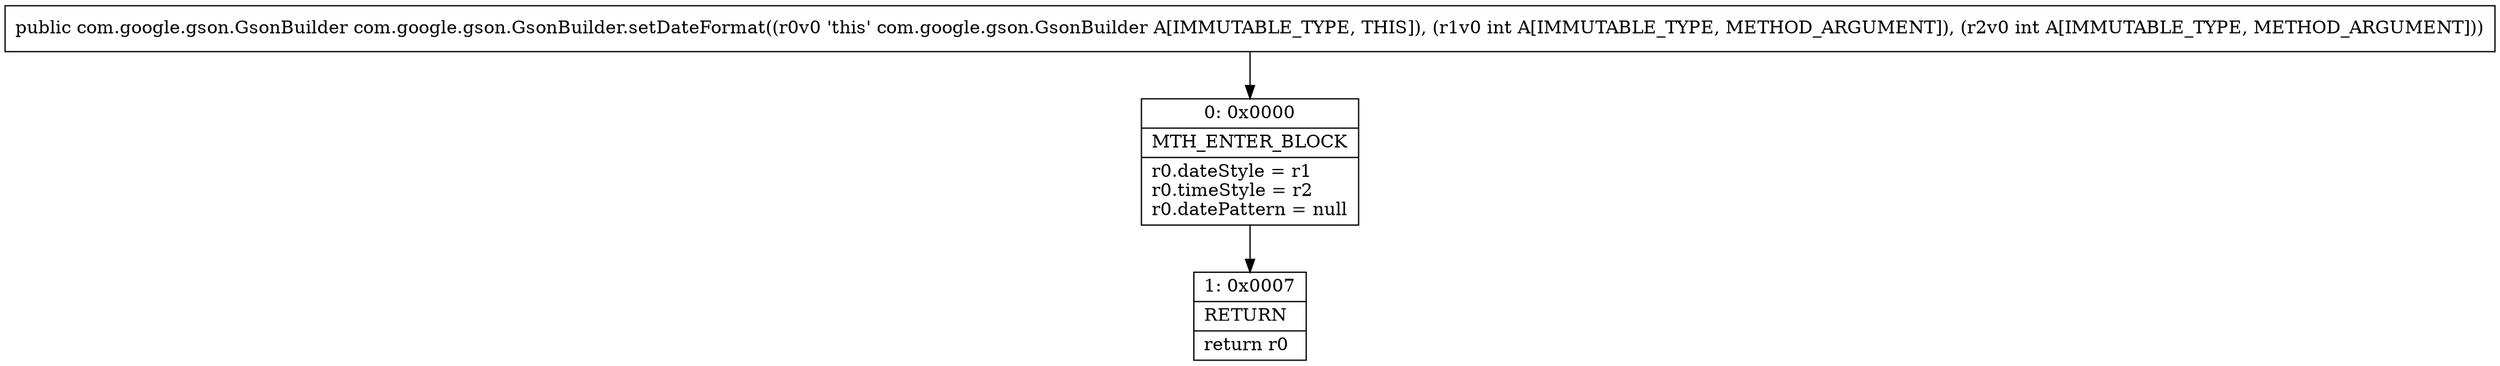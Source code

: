 digraph "CFG forcom.google.gson.GsonBuilder.setDateFormat(II)Lcom\/google\/gson\/GsonBuilder;" {
Node_0 [shape=record,label="{0\:\ 0x0000|MTH_ENTER_BLOCK\l|r0.dateStyle = r1\lr0.timeStyle = r2\lr0.datePattern = null\l}"];
Node_1 [shape=record,label="{1\:\ 0x0007|RETURN\l|return r0\l}"];
MethodNode[shape=record,label="{public com.google.gson.GsonBuilder com.google.gson.GsonBuilder.setDateFormat((r0v0 'this' com.google.gson.GsonBuilder A[IMMUTABLE_TYPE, THIS]), (r1v0 int A[IMMUTABLE_TYPE, METHOD_ARGUMENT]), (r2v0 int A[IMMUTABLE_TYPE, METHOD_ARGUMENT])) }"];
MethodNode -> Node_0;
Node_0 -> Node_1;
}

